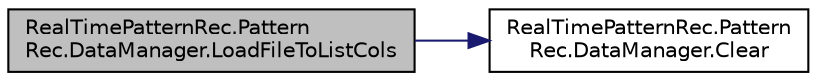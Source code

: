 digraph "RealTimePatternRec.PatternRec.DataManager.LoadFileToListCols"
{
 // LATEX_PDF_SIZE
  edge [fontname="Helvetica",fontsize="10",labelfontname="Helvetica",labelfontsize="10"];
  node [fontname="Helvetica",fontsize="10",shape=record];
  rankdir="LR";
  Node1 [label="RealTimePatternRec.Pattern\lRec.DataManager.LoadFileToListCols",height=0.2,width=0.4,color="black", fillcolor="grey75", style="filled", fontcolor="black",tooltip="loads data file into inputs and outputs fields"];
  Node1 -> Node2 [color="midnightblue",fontsize="10",style="solid"];
  Node2 [label="RealTimePatternRec.Pattern\lRec.DataManager.Clear",height=0.2,width=0.4,color="black", fillcolor="white", style="filled",URL="$class_real_time_pattern_rec_1_1_pattern_rec_1_1_data_manager.html#a16a99eaf8895986b15396f311b2d9c5a",tooltip=" "];
}
